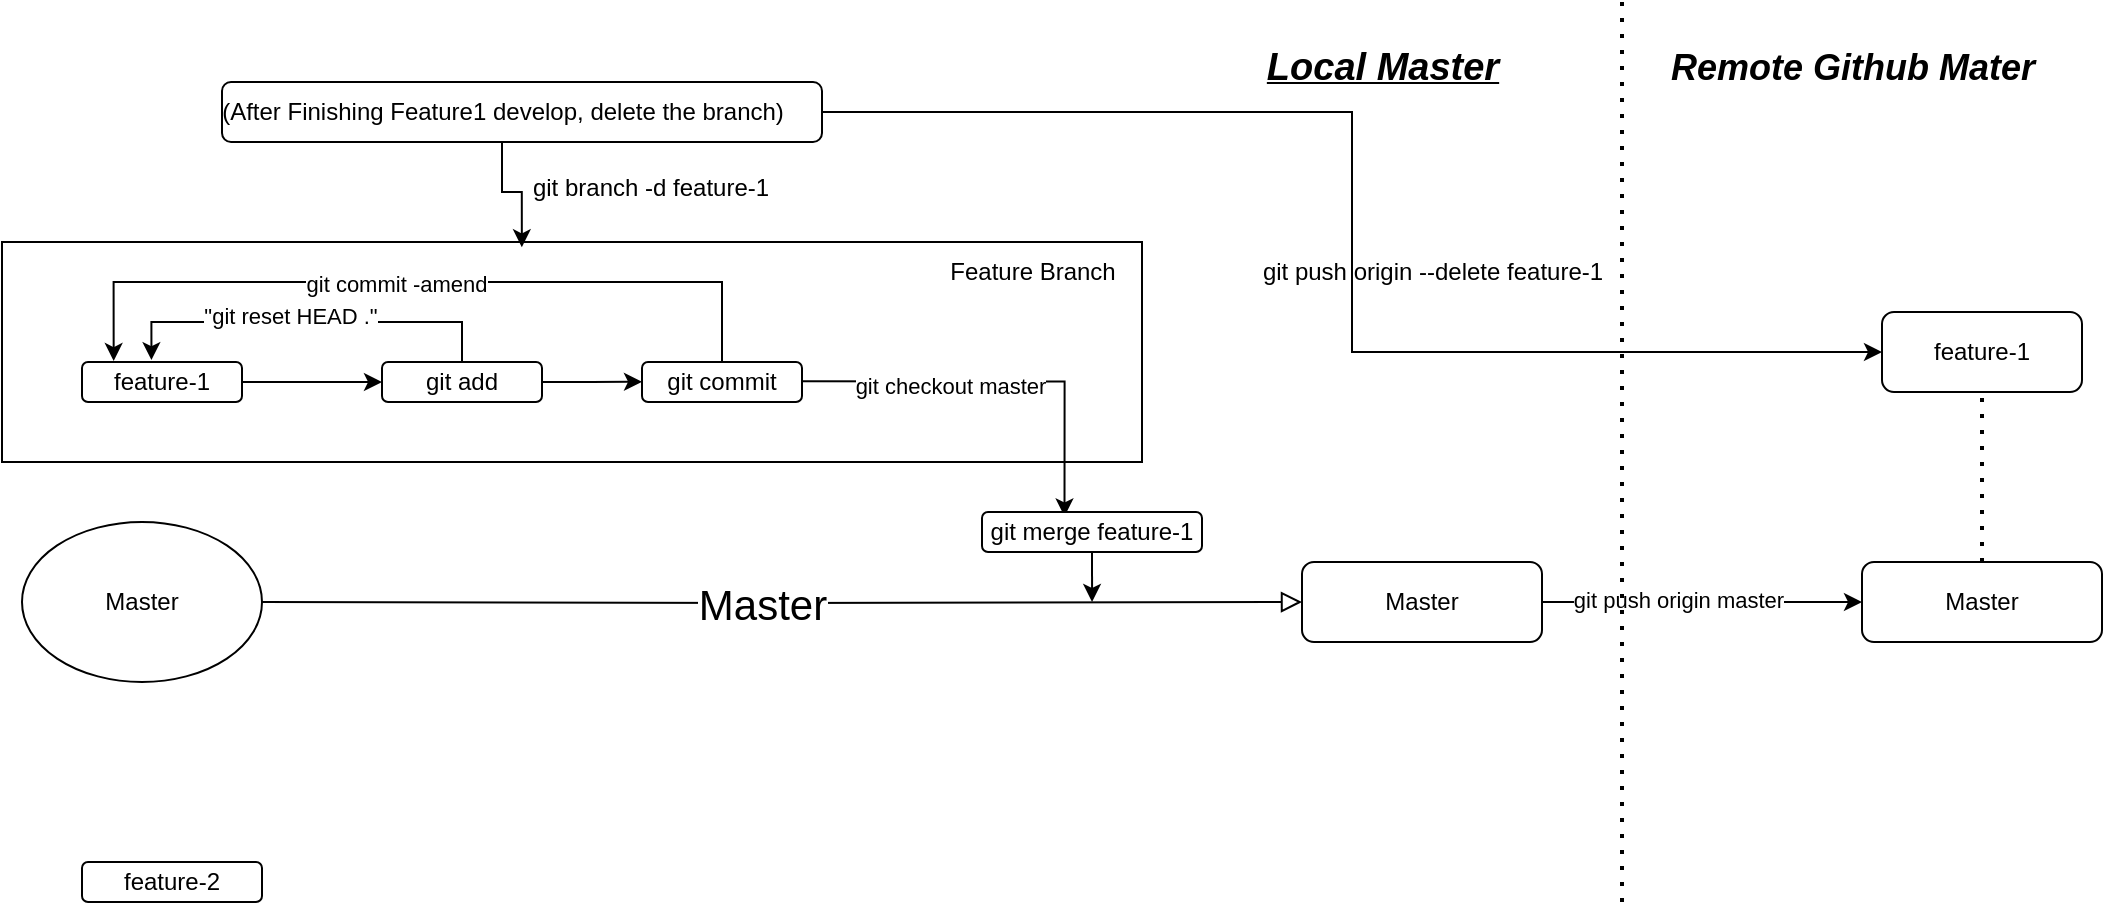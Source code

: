 <mxfile version="21.5.0" type="device">
  <diagram id="C5RBs43oDa-KdzZeNtuy" name="Page-1">
    <mxGraphModel dx="1169" dy="1902" grid="1" gridSize="10" guides="1" tooltips="1" connect="1" arrows="1" fold="1" page="1" pageScale="1" pageWidth="827" pageHeight="1169" math="0" shadow="0">
      <root>
        <mxCell id="WIyWlLk6GJQsqaUBKTNV-0" />
        <mxCell id="WIyWlLk6GJQsqaUBKTNV-1" parent="WIyWlLk6GJQsqaUBKTNV-0" />
        <mxCell id="RL8ncKYhGrds_dJlCCFE-32" value="" style="rounded=0;whiteSpace=wrap;html=1;" vertex="1" parent="WIyWlLk6GJQsqaUBKTNV-1">
          <mxGeometry x="20" y="120" width="570" height="110" as="geometry" />
        </mxCell>
        <mxCell id="WIyWlLk6GJQsqaUBKTNV-2" value="" style="rounded=0;html=1;jettySize=auto;orthogonalLoop=1;fontSize=11;endArrow=block;endFill=0;endSize=8;strokeWidth=1;shadow=0;labelBackgroundColor=none;edgeStyle=orthogonalEdgeStyle;entryX=0;entryY=0.5;entryDx=0;entryDy=0;" parent="WIyWlLk6GJQsqaUBKTNV-1" target="WIyWlLk6GJQsqaUBKTNV-7" edge="1">
          <mxGeometry relative="1" as="geometry">
            <mxPoint x="150" y="300" as="sourcePoint" />
            <mxPoint x="320" y="300" as="targetPoint" />
          </mxGeometry>
        </mxCell>
        <mxCell id="RL8ncKYhGrds_dJlCCFE-0" value="&lt;font style=&quot;font-size: 21px;&quot;&gt;Master&lt;/font&gt;" style="edgeLabel;html=1;align=center;verticalAlign=middle;resizable=0;points=[];" vertex="1" connectable="0" parent="WIyWlLk6GJQsqaUBKTNV-2">
          <mxGeometry x="-0.219" y="2" relative="1" as="geometry">
            <mxPoint x="46" y="2" as="offset" />
          </mxGeometry>
        </mxCell>
        <mxCell id="RL8ncKYhGrds_dJlCCFE-25" style="edgeStyle=orthogonalEdgeStyle;rounded=0;orthogonalLoop=1;jettySize=auto;html=1;exitX=1;exitY=0.5;exitDx=0;exitDy=0;entryX=0;entryY=0.5;entryDx=0;entryDy=0;" edge="1" parent="WIyWlLk6GJQsqaUBKTNV-1" source="WIyWlLk6GJQsqaUBKTNV-7" target="RL8ncKYhGrds_dJlCCFE-22">
          <mxGeometry relative="1" as="geometry" />
        </mxCell>
        <mxCell id="RL8ncKYhGrds_dJlCCFE-27" value="git push origin master" style="edgeLabel;html=1;align=center;verticalAlign=middle;resizable=0;points=[];" vertex="1" connectable="0" parent="RL8ncKYhGrds_dJlCCFE-25">
          <mxGeometry x="-0.15" y="1" relative="1" as="geometry">
            <mxPoint as="offset" />
          </mxGeometry>
        </mxCell>
        <mxCell id="WIyWlLk6GJQsqaUBKTNV-7" value="Master" style="rounded=1;whiteSpace=wrap;html=1;fontSize=12;glass=0;strokeWidth=1;shadow=0;" parent="WIyWlLk6GJQsqaUBKTNV-1" vertex="1">
          <mxGeometry x="670" y="280" width="120" height="40" as="geometry" />
        </mxCell>
        <mxCell id="RL8ncKYhGrds_dJlCCFE-7" value="" style="edgeStyle=orthogonalEdgeStyle;rounded=0;orthogonalLoop=1;jettySize=auto;html=1;" edge="1" parent="WIyWlLk6GJQsqaUBKTNV-1" source="RL8ncKYhGrds_dJlCCFE-2">
          <mxGeometry relative="1" as="geometry">
            <mxPoint x="210" y="190" as="targetPoint" />
          </mxGeometry>
        </mxCell>
        <mxCell id="RL8ncKYhGrds_dJlCCFE-2" value="feature-1" style="rounded=1;whiteSpace=wrap;html=1;" vertex="1" parent="WIyWlLk6GJQsqaUBKTNV-1">
          <mxGeometry x="60" y="180" width="80" height="20" as="geometry" />
        </mxCell>
        <mxCell id="RL8ncKYhGrds_dJlCCFE-4" value="feature-2" style="rounded=1;whiteSpace=wrap;html=1;" vertex="1" parent="WIyWlLk6GJQsqaUBKTNV-1">
          <mxGeometry x="60" y="430" width="90" height="20" as="geometry" />
        </mxCell>
        <mxCell id="RL8ncKYhGrds_dJlCCFE-10" style="edgeStyle=orthogonalEdgeStyle;rounded=0;orthogonalLoop=1;jettySize=auto;html=1;exitX=0.5;exitY=0;exitDx=0;exitDy=0;entryX=0.434;entryY=-0.047;entryDx=0;entryDy=0;entryPerimeter=0;" edge="1" parent="WIyWlLk6GJQsqaUBKTNV-1" source="RL8ncKYhGrds_dJlCCFE-9" target="RL8ncKYhGrds_dJlCCFE-2">
          <mxGeometry relative="1" as="geometry" />
        </mxCell>
        <mxCell id="RL8ncKYhGrds_dJlCCFE-12" value="&quot;git reset HEAD .&quot;" style="edgeLabel;html=1;align=center;verticalAlign=middle;resizable=0;points=[];" vertex="1" connectable="0" parent="RL8ncKYhGrds_dJlCCFE-10">
          <mxGeometry x="0.089" y="-3" relative="1" as="geometry">
            <mxPoint as="offset" />
          </mxGeometry>
        </mxCell>
        <mxCell id="RL8ncKYhGrds_dJlCCFE-13" style="edgeStyle=orthogonalEdgeStyle;rounded=0;orthogonalLoop=1;jettySize=auto;html=1;exitX=1;exitY=0.5;exitDx=0;exitDy=0;" edge="1" parent="WIyWlLk6GJQsqaUBKTNV-1" source="RL8ncKYhGrds_dJlCCFE-9">
          <mxGeometry relative="1" as="geometry">
            <mxPoint x="340" y="189.862" as="targetPoint" />
          </mxGeometry>
        </mxCell>
        <mxCell id="RL8ncKYhGrds_dJlCCFE-9" value="git add" style="rounded=1;whiteSpace=wrap;html=1;" vertex="1" parent="WIyWlLk6GJQsqaUBKTNV-1">
          <mxGeometry x="210" y="180" width="80" height="20" as="geometry" />
        </mxCell>
        <mxCell id="RL8ncKYhGrds_dJlCCFE-15" style="edgeStyle=orthogonalEdgeStyle;rounded=0;orthogonalLoop=1;jettySize=auto;html=1;exitX=0.5;exitY=0;exitDx=0;exitDy=0;entryX=0.198;entryY=-0.024;entryDx=0;entryDy=0;entryPerimeter=0;" edge="1" parent="WIyWlLk6GJQsqaUBKTNV-1" source="RL8ncKYhGrds_dJlCCFE-14" target="RL8ncKYhGrds_dJlCCFE-2">
          <mxGeometry relative="1" as="geometry">
            <Array as="points">
              <mxPoint x="380" y="140" />
              <mxPoint x="76" y="140" />
            </Array>
          </mxGeometry>
        </mxCell>
        <mxCell id="RL8ncKYhGrds_dJlCCFE-16" value="git commit -amend" style="edgeLabel;html=1;align=center;verticalAlign=middle;resizable=0;points=[];" vertex="1" connectable="0" parent="RL8ncKYhGrds_dJlCCFE-15">
          <mxGeometry x="0.057" y="1" relative="1" as="geometry">
            <mxPoint as="offset" />
          </mxGeometry>
        </mxCell>
        <mxCell id="RL8ncKYhGrds_dJlCCFE-14" value="git commit" style="rounded=1;whiteSpace=wrap;html=1;" vertex="1" parent="WIyWlLk6GJQsqaUBKTNV-1">
          <mxGeometry x="340" y="180" width="80" height="20" as="geometry" />
        </mxCell>
        <mxCell id="RL8ncKYhGrds_dJlCCFE-17" style="edgeStyle=orthogonalEdgeStyle;rounded=0;orthogonalLoop=1;jettySize=auto;html=1;exitX=1;exitY=0.5;exitDx=0;exitDy=0;entryX=0.375;entryY=0.111;entryDx=0;entryDy=0;entryPerimeter=0;" edge="1" parent="WIyWlLk6GJQsqaUBKTNV-1" target="RL8ncKYhGrds_dJlCCFE-20">
          <mxGeometry relative="1" as="geometry">
            <mxPoint x="550" y="270" as="targetPoint" />
            <mxPoint x="420" y="189.66" as="sourcePoint" />
            <Array as="points">
              <mxPoint x="551" y="190" />
            </Array>
          </mxGeometry>
        </mxCell>
        <mxCell id="RL8ncKYhGrds_dJlCCFE-18" value="git checkout master" style="edgeLabel;html=1;align=center;verticalAlign=middle;resizable=0;points=[];" vertex="1" connectable="0" parent="RL8ncKYhGrds_dJlCCFE-17">
          <mxGeometry x="-0.261" y="-2" relative="1" as="geometry">
            <mxPoint as="offset" />
          </mxGeometry>
        </mxCell>
        <mxCell id="RL8ncKYhGrds_dJlCCFE-21" style="edgeStyle=orthogonalEdgeStyle;rounded=0;orthogonalLoop=1;jettySize=auto;html=1;exitX=0.5;exitY=1;exitDx=0;exitDy=0;" edge="1" parent="WIyWlLk6GJQsqaUBKTNV-1" source="RL8ncKYhGrds_dJlCCFE-20">
          <mxGeometry relative="1" as="geometry">
            <mxPoint x="565.034" y="300" as="targetPoint" />
          </mxGeometry>
        </mxCell>
        <mxCell id="RL8ncKYhGrds_dJlCCFE-20" value="git merge feature-1" style="rounded=1;whiteSpace=wrap;html=1;" vertex="1" parent="WIyWlLk6GJQsqaUBKTNV-1">
          <mxGeometry x="510" y="255" width="110" height="20" as="geometry" />
        </mxCell>
        <mxCell id="RL8ncKYhGrds_dJlCCFE-22" value="Master" style="rounded=1;whiteSpace=wrap;html=1;fontSize=12;glass=0;strokeWidth=1;shadow=0;" vertex="1" parent="WIyWlLk6GJQsqaUBKTNV-1">
          <mxGeometry x="950" y="280" width="120" height="40" as="geometry" />
        </mxCell>
        <mxCell id="RL8ncKYhGrds_dJlCCFE-24" value="&lt;font style=&quot;font-size: 19px;&quot;&gt;&lt;b&gt;&lt;i&gt;&lt;u&gt;Local Master&lt;/u&gt;&lt;/i&gt;&lt;/b&gt;&lt;/font&gt;" style="text;html=1;align=center;verticalAlign=middle;resizable=0;points=[];autosize=1;strokeColor=none;fillColor=none;" vertex="1" parent="WIyWlLk6GJQsqaUBKTNV-1">
          <mxGeometry x="640" y="13" width="140" height="40" as="geometry" />
        </mxCell>
        <mxCell id="RL8ncKYhGrds_dJlCCFE-26" value="" style="endArrow=none;dashed=1;html=1;dashPattern=1 3;strokeWidth=2;rounded=0;" edge="1" parent="WIyWlLk6GJQsqaUBKTNV-1">
          <mxGeometry width="50" height="50" relative="1" as="geometry">
            <mxPoint x="830" y="450" as="sourcePoint" />
            <mxPoint x="830" as="targetPoint" />
          </mxGeometry>
        </mxCell>
        <mxCell id="RL8ncKYhGrds_dJlCCFE-28" value="&lt;font size=&quot;1&quot; style=&quot;&quot;&gt;&lt;i style=&quot;&quot;&gt;&lt;b style=&quot;font-size: 18px;&quot;&gt;Remote Github Mater&lt;/b&gt;&lt;/i&gt;&lt;/font&gt;" style="text;html=1;align=center;verticalAlign=middle;resizable=0;points=[];autosize=1;strokeColor=none;fillColor=none;" vertex="1" parent="WIyWlLk6GJQsqaUBKTNV-1">
          <mxGeometry x="840" y="13" width="210" height="40" as="geometry" />
        </mxCell>
        <mxCell id="RL8ncKYhGrds_dJlCCFE-38" style="edgeStyle=orthogonalEdgeStyle;rounded=0;orthogonalLoop=1;jettySize=auto;html=1;exitX=1;exitY=0.5;exitDx=0;exitDy=0;entryX=0;entryY=0.5;entryDx=0;entryDy=0;" edge="1" parent="WIyWlLk6GJQsqaUBKTNV-1" source="RL8ncKYhGrds_dJlCCFE-30" target="RL8ncKYhGrds_dJlCCFE-37">
          <mxGeometry relative="1" as="geometry" />
        </mxCell>
        <mxCell id="RL8ncKYhGrds_dJlCCFE-30" value="" style="rounded=1;whiteSpace=wrap;html=1;" vertex="1" parent="WIyWlLk6GJQsqaUBKTNV-1">
          <mxGeometry x="130" y="40" width="300" height="30" as="geometry" />
        </mxCell>
        <mxCell id="RL8ncKYhGrds_dJlCCFE-34" style="edgeStyle=orthogonalEdgeStyle;rounded=0;orthogonalLoop=1;jettySize=auto;html=1;entryX=0.456;entryY=0.024;entryDx=0;entryDy=0;entryPerimeter=0;" edge="1" parent="WIyWlLk6GJQsqaUBKTNV-1" source="RL8ncKYhGrds_dJlCCFE-29" target="RL8ncKYhGrds_dJlCCFE-32">
          <mxGeometry relative="1" as="geometry" />
        </mxCell>
        <mxCell id="RL8ncKYhGrds_dJlCCFE-29" value="(After Finishing Feature1 develop, delete the branch)" style="text;html=1;align=center;verticalAlign=middle;resizable=0;points=[];autosize=1;strokeColor=none;fillColor=none;" vertex="1" parent="WIyWlLk6GJQsqaUBKTNV-1">
          <mxGeometry x="120" y="40" width="300" height="30" as="geometry" />
        </mxCell>
        <mxCell id="RL8ncKYhGrds_dJlCCFE-31" value="Master" style="ellipse;whiteSpace=wrap;html=1;" vertex="1" parent="WIyWlLk6GJQsqaUBKTNV-1">
          <mxGeometry x="30" y="260" width="120" height="80" as="geometry" />
        </mxCell>
        <mxCell id="RL8ncKYhGrds_dJlCCFE-33" value="Feature Branch" style="text;html=1;align=center;verticalAlign=middle;resizable=0;points=[];autosize=1;strokeColor=none;fillColor=none;" vertex="1" parent="WIyWlLk6GJQsqaUBKTNV-1">
          <mxGeometry x="480" y="120" width="110" height="30" as="geometry" />
        </mxCell>
        <mxCell id="RL8ncKYhGrds_dJlCCFE-35" value="git branch -d feature-1" style="text;html=1;align=center;verticalAlign=middle;resizable=0;points=[];autosize=1;strokeColor=none;fillColor=none;" vertex="1" parent="WIyWlLk6GJQsqaUBKTNV-1">
          <mxGeometry x="274" y="78" width="140" height="30" as="geometry" />
        </mxCell>
        <mxCell id="RL8ncKYhGrds_dJlCCFE-37" value="feature-1" style="rounded=1;whiteSpace=wrap;html=1;" vertex="1" parent="WIyWlLk6GJQsqaUBKTNV-1">
          <mxGeometry x="960" y="155" width="100" height="40" as="geometry" />
        </mxCell>
        <mxCell id="RL8ncKYhGrds_dJlCCFE-39" value="" style="endArrow=none;dashed=1;html=1;dashPattern=1 3;strokeWidth=2;rounded=0;entryX=0.5;entryY=1;entryDx=0;entryDy=0;" edge="1" parent="WIyWlLk6GJQsqaUBKTNV-1" source="RL8ncKYhGrds_dJlCCFE-22" target="RL8ncKYhGrds_dJlCCFE-37">
          <mxGeometry width="50" height="50" relative="1" as="geometry">
            <mxPoint x="590" y="310" as="sourcePoint" />
            <mxPoint x="640" y="260" as="targetPoint" />
          </mxGeometry>
        </mxCell>
        <mxCell id="RL8ncKYhGrds_dJlCCFE-40" value="git push origin --delete feature-1" style="text;html=1;align=center;verticalAlign=middle;resizable=0;points=[];autosize=1;strokeColor=none;fillColor=none;" vertex="1" parent="WIyWlLk6GJQsqaUBKTNV-1">
          <mxGeometry x="640" y="120" width="190" height="30" as="geometry" />
        </mxCell>
      </root>
    </mxGraphModel>
  </diagram>
</mxfile>

